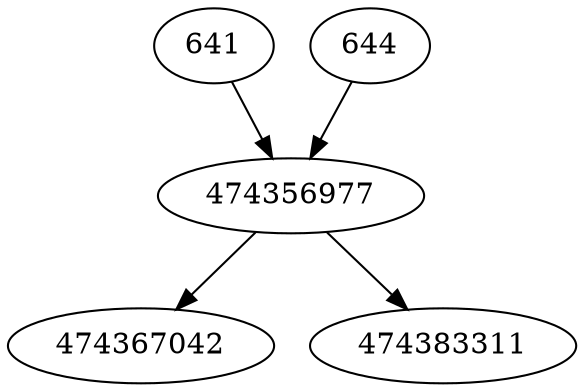 strict digraph  {
641;
474367042;
644;
474383311;
474356977;
641 -> 474356977;
644 -> 474356977;
474356977 -> 474367042;
474356977 -> 474383311;
}
